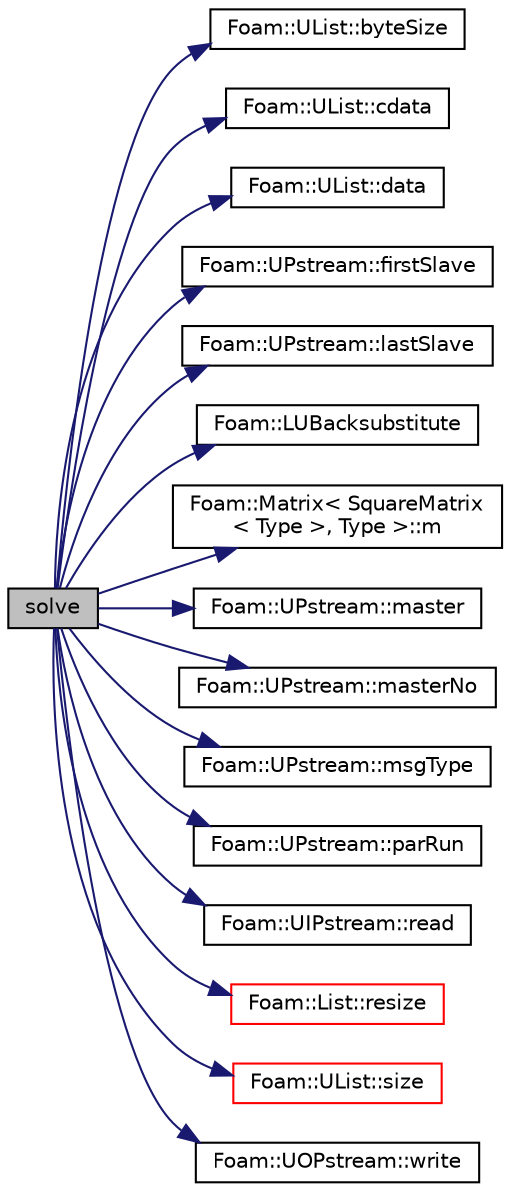 digraph "solve"
{
  bgcolor="transparent";
  edge [fontname="Helvetica",fontsize="10",labelfontname="Helvetica",labelfontsize="10"];
  node [fontname="Helvetica",fontsize="10",shape=record];
  rankdir="LR";
  Node1 [label="solve",height=0.2,width=0.4,color="black", fillcolor="grey75", style="filled" fontcolor="black"];
  Node1 -> Node2 [color="midnightblue",fontsize="10",style="solid",fontname="Helvetica"];
  Node2 [label="Foam::UList::byteSize",height=0.2,width=0.4,color="black",URL="$classFoam_1_1UList.html#ad5fcaa12dbc47e1d6ee03dc9b01c8ce6",tooltip="Return the binary size in number of characters of the UList if the element is a primitive type..."];
  Node1 -> Node3 [color="midnightblue",fontsize="10",style="solid",fontname="Helvetica"];
  Node3 [label="Foam::UList::cdata",height=0.2,width=0.4,color="black",URL="$classFoam_1_1UList.html#ab4a92abda502658abda8f1dbedbf4a94",tooltip="Return a const pointer to the first data element. "];
  Node1 -> Node4 [color="midnightblue",fontsize="10",style="solid",fontname="Helvetica"];
  Node4 [label="Foam::UList::data",height=0.2,width=0.4,color="black",URL="$classFoam_1_1UList.html#adc1e16b293a89a9ccc9541058b5ca560",tooltip="Return a pointer to the first data element. "];
  Node1 -> Node5 [color="midnightblue",fontsize="10",style="solid",fontname="Helvetica"];
  Node5 [label="Foam::UPstream::firstSlave",height=0.2,width=0.4,color="black",URL="$classFoam_1_1UPstream.html#a83b2c4a5864f50eca8034b84f90e4874",tooltip="Process index of first slave. "];
  Node1 -> Node6 [color="midnightblue",fontsize="10",style="solid",fontname="Helvetica"];
  Node6 [label="Foam::UPstream::lastSlave",height=0.2,width=0.4,color="black",URL="$classFoam_1_1UPstream.html#a6ba6de79b96f3b7f2d987b2b657f47e1",tooltip="Process index of last slave. "];
  Node1 -> Node7 [color="midnightblue",fontsize="10",style="solid",fontname="Helvetica"];
  Node7 [label="Foam::LUBacksubstitute",height=0.2,width=0.4,color="black",URL="$namespaceFoam.html#a3a4fbcdd330a7cdba4ce12676ad9cb3e",tooltip="LU back-substitution with given source, returning the solution in the source. "];
  Node1 -> Node8 [color="midnightblue",fontsize="10",style="solid",fontname="Helvetica"];
  Node8 [label="Foam::Matrix\< SquareMatrix\l\< Type \>, Type \>::m",height=0.2,width=0.4,color="black",URL="$classFoam_1_1Matrix.html#ad8b5287bb75e2c432677a820a4083c90",tooltip="The number of rows. "];
  Node1 -> Node9 [color="midnightblue",fontsize="10",style="solid",fontname="Helvetica"];
  Node9 [label="Foam::UPstream::master",height=0.2,width=0.4,color="black",URL="$classFoam_1_1UPstream.html#a36af549940a0aae3733774649594489f",tooltip="Am I the master process. "];
  Node1 -> Node10 [color="midnightblue",fontsize="10",style="solid",fontname="Helvetica"];
  Node10 [label="Foam::UPstream::masterNo",height=0.2,width=0.4,color="black",URL="$classFoam_1_1UPstream.html#a40c4d875df4ff7c32f30f6f596b0f4f8",tooltip="Process index of the master. "];
  Node1 -> Node11 [color="midnightblue",fontsize="10",style="solid",fontname="Helvetica"];
  Node11 [label="Foam::UPstream::msgType",height=0.2,width=0.4,color="black",URL="$classFoam_1_1UPstream.html#ae5b8fe6652f6320aa6c7f5c44b6f01b7",tooltip="Message tag of standard messages. "];
  Node1 -> Node12 [color="midnightblue",fontsize="10",style="solid",fontname="Helvetica"];
  Node12 [label="Foam::UPstream::parRun",height=0.2,width=0.4,color="black",URL="$classFoam_1_1UPstream.html#adbb27f04b5705440fb8b09f278059011",tooltip="Is this a parallel run? "];
  Node1 -> Node13 [color="midnightblue",fontsize="10",style="solid",fontname="Helvetica"];
  Node13 [label="Foam::UIPstream::read",height=0.2,width=0.4,color="black",URL="$classFoam_1_1UIPstream.html#a732980587e5b9c409ae433d73ca8698e",tooltip="Read into given buffer from given processor and return the. "];
  Node1 -> Node14 [color="midnightblue",fontsize="10",style="solid",fontname="Helvetica"];
  Node14 [label="Foam::List::resize",height=0.2,width=0.4,color="red",URL="$classFoam_1_1List.html#ae697ea15032f01f89988bb8ada677832",tooltip="Adjust allocated size of list. "];
  Node1 -> Node15 [color="midnightblue",fontsize="10",style="solid",fontname="Helvetica"];
  Node15 [label="Foam::UList::size",height=0.2,width=0.4,color="red",URL="$classFoam_1_1UList.html#afee03bfededf699921815b2bf3c41e35",tooltip="Override size to be inconsistent with allocated storage. "];
  Node1 -> Node16 [color="midnightblue",fontsize="10",style="solid",fontname="Helvetica"];
  Node16 [label="Foam::UOPstream::write",height=0.2,width=0.4,color="black",URL="$classFoam_1_1UOPstream.html#a0efefd773fa79fc3b687978f9e1ee9ba",tooltip="Write given buffer to given processor. "];
}
